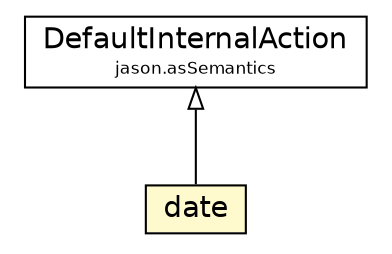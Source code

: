 #!/usr/local/bin/dot
#
# Class diagram 
# Generated by UMLGraph version 5.1 (http://www.umlgraph.org/)
#

digraph G {
	edge [fontname="Helvetica",fontsize=10,labelfontname="Helvetica",labelfontsize=10];
	node [fontname="Helvetica",fontsize=10,shape=plaintext];
	nodesep=0.25;
	ranksep=0.5;
	// jason.asSemantics.DefaultInternalAction
	c63611 [label=<<table title="jason.asSemantics.DefaultInternalAction" border="0" cellborder="1" cellspacing="0" cellpadding="2" port="p" href="../asSemantics/DefaultInternalAction.html">
		<tr><td><table border="0" cellspacing="0" cellpadding="1">
<tr><td align="center" balign="center"> DefaultInternalAction </td></tr>
<tr><td align="center" balign="center"><font point-size="8.0"> jason.asSemantics </font></td></tr>
		</table></td></tr>
		</table>>, fontname="Helvetica", fontcolor="black", fontsize=14.0];
	// jason.stdlib.date
	c63821 [label=<<table title="jason.stdlib.date" border="0" cellborder="1" cellspacing="0" cellpadding="2" port="p" bgcolor="lemonChiffon" href="./date.html">
		<tr><td><table border="0" cellspacing="0" cellpadding="1">
<tr><td align="center" balign="center"> date </td></tr>
		</table></td></tr>
		</table>>, fontname="Helvetica", fontcolor="black", fontsize=14.0];
	//jason.stdlib.date extends jason.asSemantics.DefaultInternalAction
	c63611:p -> c63821:p [dir=back,arrowtail=empty];
}

